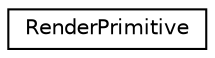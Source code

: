 digraph "Graphical Class Hierarchy"
{
 // LATEX_PDF_SIZE
  edge [fontname="Helvetica",fontsize="10",labelfontname="Helvetica",labelfontsize="10"];
  node [fontname="Helvetica",fontsize="10",shape=record];
  rankdir="LR";
  Node0 [label="RenderPrimitive",height=0.2,width=0.4,color="black", fillcolor="white", style="filled",URL="$struct_render_primitive.html",tooltip=" "];
}

